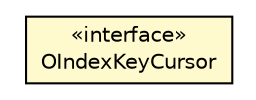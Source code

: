#!/usr/local/bin/dot
#
# Class diagram 
# Generated by UMLGraph version R5_6-24-gf6e263 (http://www.umlgraph.org/)
#

digraph G {
	edge [fontname="Helvetica",fontsize=10,labelfontname="Helvetica",labelfontsize=10];
	node [fontname="Helvetica",fontsize=10,shape=plaintext];
	nodesep=0.25;
	ranksep=0.5;
	// com.orientechnologies.orient.core.index.OIndexKeyCursor
	c2078188 [label=<<table title="com.orientechnologies.orient.core.index.OIndexKeyCursor" border="0" cellborder="1" cellspacing="0" cellpadding="2" port="p" bgcolor="lemonChiffon" href="./OIndexKeyCursor.html">
		<tr><td><table border="0" cellspacing="0" cellpadding="1">
<tr><td align="center" balign="center"> &#171;interface&#187; </td></tr>
<tr><td align="center" balign="center"> OIndexKeyCursor </td></tr>
		</table></td></tr>
		</table>>, URL="./OIndexKeyCursor.html", fontname="Helvetica", fontcolor="black", fontsize=10.0];
}

